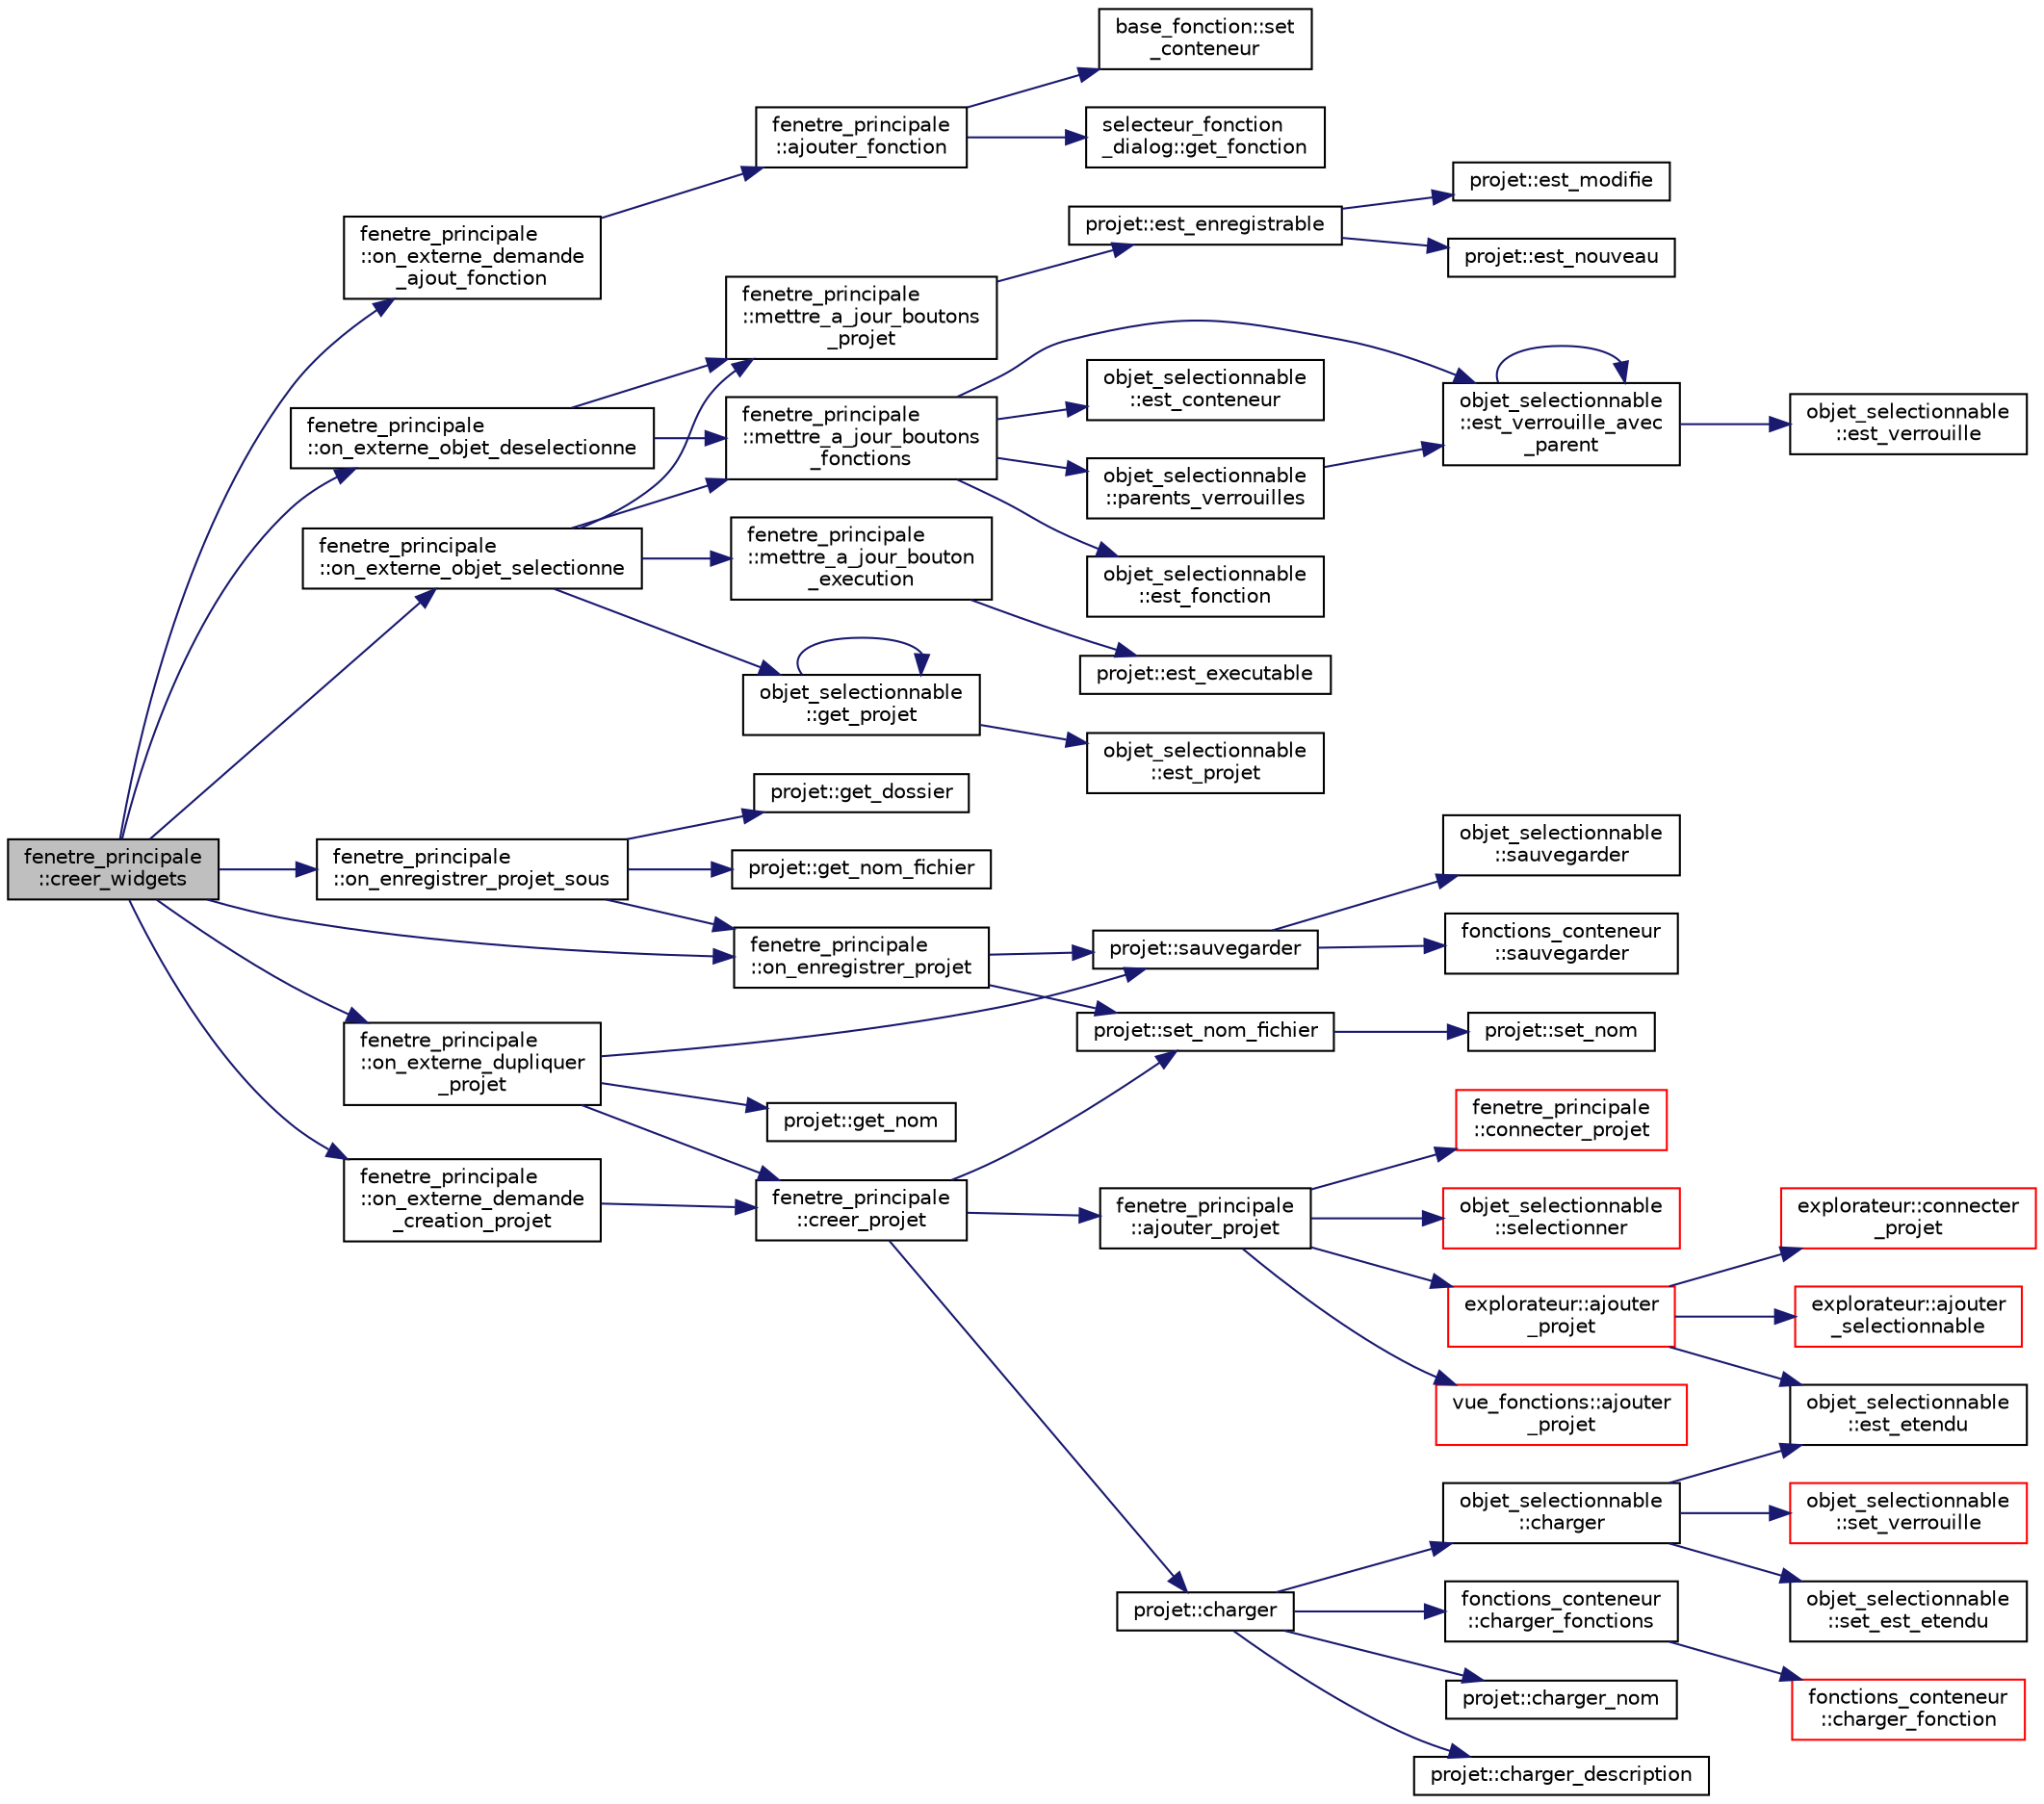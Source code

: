 digraph "fenetre_principale::creer_widgets"
{
  edge [fontname="Helvetica",fontsize="10",labelfontname="Helvetica",labelfontsize="10"];
  node [fontname="Helvetica",fontsize="10",shape=record];
  rankdir="LR";
  Node574 [label="fenetre_principale\l::creer_widgets",height=0.2,width=0.4,color="black", fillcolor="grey75", style="filled", fontcolor="black"];
  Node574 -> Node575 [color="midnightblue",fontsize="10",style="solid",fontname="Helvetica"];
  Node575 [label="fenetre_principale\l::on_externe_demande\l_ajout_fonction",height=0.2,width=0.4,color="black", fillcolor="white", style="filled",URL="$classfenetre__principale.html#afd877cacd6b210f002e5728eab9aee2b",tooltip="Fonction appelée lorsqu&#39;il y a une demande externe d&#39;ajout de fonction. "];
  Node575 -> Node576 [color="midnightblue",fontsize="10",style="solid",fontname="Helvetica"];
  Node576 [label="fenetre_principale\l::ajouter_fonction",height=0.2,width=0.4,color="black", fillcolor="white", style="filled",URL="$classfenetre__principale.html#a0257f102b5827b67ca870579e062232e",tooltip="Ajoute une fonction dans un conteneur donné. "];
  Node576 -> Node577 [color="midnightblue",fontsize="10",style="solid",fontname="Helvetica"];
  Node577 [label="selecteur_fonction\l_dialog::get_fonction",height=0.2,width=0.4,color="black", fillcolor="white", style="filled",URL="$classselecteur__fonction__dialog.html#a35a75e577db0e5ca0e9ac64b5202e176"];
  Node576 -> Node578 [color="midnightblue",fontsize="10",style="solid",fontname="Helvetica"];
  Node578 [label="base_fonction::set\l_conteneur",height=0.2,width=0.4,color="black", fillcolor="white", style="filled",URL="$classbase__fonction.html#aa487a07ab1961bfbdf04ddd3c72b4d3c",tooltip="Initialise le conteneur de la fonction. "];
  Node574 -> Node579 [color="midnightblue",fontsize="10",style="solid",fontname="Helvetica"];
  Node579 [label="fenetre_principale\l::on_externe_objet_selectionne",height=0.2,width=0.4,color="black", fillcolor="white", style="filled",URL="$classfenetre__principale.html#a863a6fdcf0a8a241b272940dfa267606",tooltip="Fonction appelée lorsqu&#39;un objet est sélectionné. "];
  Node579 -> Node580 [color="midnightblue",fontsize="10",style="solid",fontname="Helvetica"];
  Node580 [label="fenetre_principale\l::mettre_a_jour_boutons\l_fonctions",height=0.2,width=0.4,color="black", fillcolor="white", style="filled",URL="$classfenetre__principale.html#a0e4687512b180aef1eb6f75359b13cee",tooltip="Met à jour les boutons d&#39;ajout de fonctions selon un objet donné. "];
  Node580 -> Node581 [color="midnightblue",fontsize="10",style="solid",fontname="Helvetica"];
  Node581 [label="objet_selectionnable\l::est_conteneur",height=0.2,width=0.4,color="black", fillcolor="white", style="filled",URL="$classobjet__selectionnable.html#a2c6b5b342b5f3a9f48893f793f935e0f"];
  Node580 -> Node582 [color="midnightblue",fontsize="10",style="solid",fontname="Helvetica"];
  Node582 [label="objet_selectionnable\l::est_verrouille_avec\l_parent",height=0.2,width=0.4,color="black", fillcolor="white", style="filled",URL="$classobjet__selectionnable.html#a001c4584a6430689f478544ec560fb7e"];
  Node582 -> Node583 [color="midnightblue",fontsize="10",style="solid",fontname="Helvetica"];
  Node583 [label="objet_selectionnable\l::est_verrouille",height=0.2,width=0.4,color="black", fillcolor="white", style="filled",URL="$classobjet__selectionnable.html#ae9c29950b9e5b582338ac659ecc3e3d6"];
  Node582 -> Node582 [color="midnightblue",fontsize="10",style="solid",fontname="Helvetica"];
  Node580 -> Node584 [color="midnightblue",fontsize="10",style="solid",fontname="Helvetica"];
  Node584 [label="objet_selectionnable\l::est_fonction",height=0.2,width=0.4,color="black", fillcolor="white", style="filled",URL="$classobjet__selectionnable.html#a8a235fc5211fbec0347ebe2342e99fa5"];
  Node580 -> Node585 [color="midnightblue",fontsize="10",style="solid",fontname="Helvetica"];
  Node585 [label="objet_selectionnable\l::parents_verrouilles",height=0.2,width=0.4,color="black", fillcolor="white", style="filled",URL="$classobjet__selectionnable.html#ad9357af8b3471529814165378c6ce13d"];
  Node585 -> Node582 [color="midnightblue",fontsize="10",style="solid",fontname="Helvetica"];
  Node579 -> Node586 [color="midnightblue",fontsize="10",style="solid",fontname="Helvetica"];
  Node586 [label="fenetre_principale\l::mettre_a_jour_boutons\l_projet",height=0.2,width=0.4,color="black", fillcolor="white", style="filled",URL="$classfenetre__principale.html#a254e577618618631bd05597f6630fcc4",tooltip="Met à jour les boutons de la fenêtre selon un projet donné. "];
  Node586 -> Node587 [color="midnightblue",fontsize="10",style="solid",fontname="Helvetica"];
  Node587 [label="projet::est_enregistrable",height=0.2,width=0.4,color="black", fillcolor="white", style="filled",URL="$classprojet.html#af3ec26f8d89ead3d91a5f6098b83e242"];
  Node587 -> Node588 [color="midnightblue",fontsize="10",style="solid",fontname="Helvetica"];
  Node588 [label="projet::est_nouveau",height=0.2,width=0.4,color="black", fillcolor="white", style="filled",URL="$classprojet.html#a5ec26ee61a91af62a268bb85263d6a30"];
  Node587 -> Node589 [color="midnightblue",fontsize="10",style="solid",fontname="Helvetica"];
  Node589 [label="projet::est_modifie",height=0.2,width=0.4,color="black", fillcolor="white", style="filled",URL="$classprojet.html#a3ce849f59d754f05de9cf9b4ec06c46f"];
  Node579 -> Node590 [color="midnightblue",fontsize="10",style="solid",fontname="Helvetica"];
  Node590 [label="objet_selectionnable\l::get_projet",height=0.2,width=0.4,color="black", fillcolor="white", style="filled",URL="$classobjet__selectionnable.html#ab48a75e720955aebe27f720dfaa5e78e"];
  Node590 -> Node591 [color="midnightblue",fontsize="10",style="solid",fontname="Helvetica"];
  Node591 [label="objet_selectionnable\l::est_projet",height=0.2,width=0.4,color="black", fillcolor="white", style="filled",URL="$classobjet__selectionnable.html#a49ea1a29523e46f099896477a2b43eaa"];
  Node590 -> Node590 [color="midnightblue",fontsize="10",style="solid",fontname="Helvetica"];
  Node579 -> Node592 [color="midnightblue",fontsize="10",style="solid",fontname="Helvetica"];
  Node592 [label="fenetre_principale\l::mettre_a_jour_bouton\l_execution",height=0.2,width=0.4,color="black", fillcolor="white", style="filled",URL="$classfenetre__principale.html#a91384185c4d7425bb5c1d12072cabeae",tooltip="Met à jour les boutons d&#39;exécution selon un projet donné. "];
  Node592 -> Node593 [color="midnightblue",fontsize="10",style="solid",fontname="Helvetica"];
  Node593 [label="projet::est_executable",height=0.2,width=0.4,color="black", fillcolor="white", style="filled",URL="$classprojet.html#a081efee84cbb41edcdf706e19789565b"];
  Node574 -> Node594 [color="midnightblue",fontsize="10",style="solid",fontname="Helvetica"];
  Node594 [label="fenetre_principale\l::on_externe_objet_deselectionne",height=0.2,width=0.4,color="black", fillcolor="white", style="filled",URL="$classfenetre__principale.html#a4c0200e37db2f9111e43e26b9f1e04ed",tooltip="Fonction appelée lorsqu&#39;un objet est déselectionné. "];
  Node594 -> Node580 [color="midnightblue",fontsize="10",style="solid",fontname="Helvetica"];
  Node594 -> Node586 [color="midnightblue",fontsize="10",style="solid",fontname="Helvetica"];
  Node574 -> Node595 [color="midnightblue",fontsize="10",style="solid",fontname="Helvetica"];
  Node595 [label="fenetre_principale\l::on_enregistrer_projet",height=0.2,width=0.4,color="black", fillcolor="white", style="filled",URL="$classfenetre__principale.html#a31a75b71153c61bb51cc1226eed99cfa",tooltip="Enregistre un projet donné avec un nom de fichier spécifié. "];
  Node595 -> Node596 [color="midnightblue",fontsize="10",style="solid",fontname="Helvetica"];
  Node596 [label="projet::set_nom_fichier",height=0.2,width=0.4,color="black", fillcolor="white", style="filled",URL="$classprojet.html#ad8800652d03f73eaad197af702d3d133"];
  Node596 -> Node597 [color="midnightblue",fontsize="10",style="solid",fontname="Helvetica"];
  Node597 [label="projet::set_nom",height=0.2,width=0.4,color="black", fillcolor="white", style="filled",URL="$classprojet.html#a3020254e65eb57b4c36bf7990021ad2b"];
  Node595 -> Node598 [color="midnightblue",fontsize="10",style="solid",fontname="Helvetica"];
  Node598 [label="projet::sauvegarder",height=0.2,width=0.4,color="black", fillcolor="white", style="filled",URL="$classprojet.html#a83aaa7aa7215729f319047a1f74d0a31"];
  Node598 -> Node599 [color="midnightblue",fontsize="10",style="solid",fontname="Helvetica"];
  Node599 [label="objet_selectionnable\l::sauvegarder",height=0.2,width=0.4,color="black", fillcolor="white", style="filled",URL="$classobjet__selectionnable.html#af4f1e02d8ede68cfb073770ed85e4899",tooltip="Sauvegarde l&#39;objet sélectionnable dans un flux donné. "];
  Node598 -> Node600 [color="midnightblue",fontsize="10",style="solid",fontname="Helvetica"];
  Node600 [label="fonctions_conteneur\l::sauvegarder",height=0.2,width=0.4,color="black", fillcolor="white", style="filled",URL="$classfonctions__conteneur.html#a45ec80993babd844410c429794357871",tooltip="Sauvegarde le fonctions_conteneur dans un flux donné. "];
  Node574 -> Node601 [color="midnightblue",fontsize="10",style="solid",fontname="Helvetica"];
  Node601 [label="fenetre_principale\l::on_enregistrer_projet_sous",height=0.2,width=0.4,color="black", fillcolor="white", style="filled",URL="$classfenetre__principale.html#adaef8393373145bd29e7c168b518ede4",tooltip="Enregistre un projet donné sous. "];
  Node601 -> Node602 [color="midnightblue",fontsize="10",style="solid",fontname="Helvetica"];
  Node602 [label="projet::get_nom_fichier",height=0.2,width=0.4,color="black", fillcolor="white", style="filled",URL="$classprojet.html#ab67c8da12f04d10144f42b4541dcacbc"];
  Node601 -> Node603 [color="midnightblue",fontsize="10",style="solid",fontname="Helvetica"];
  Node603 [label="projet::get_dossier",height=0.2,width=0.4,color="black", fillcolor="white", style="filled",URL="$classprojet.html#a090c95e58831875cf4e81928c1d75b7e"];
  Node601 -> Node595 [color="midnightblue",fontsize="10",style="solid",fontname="Helvetica"];
  Node574 -> Node604 [color="midnightblue",fontsize="10",style="solid",fontname="Helvetica"];
  Node604 [label="fenetre_principale\l::on_externe_dupliquer\l_projet",height=0.2,width=0.4,color="black", fillcolor="white", style="filled",URL="$classfenetre__principale.html#ac32c47b48897562f6ed91dacd70593ec",tooltip="Fonction appelée lorsqu&#39;il y a une demande externe de duplication de projet. "];
  Node604 -> Node598 [color="midnightblue",fontsize="10",style="solid",fontname="Helvetica"];
  Node604 -> Node605 [color="midnightblue",fontsize="10",style="solid",fontname="Helvetica"];
  Node605 [label="projet::get_nom",height=0.2,width=0.4,color="black", fillcolor="white", style="filled",URL="$classprojet.html#aa787fbd9f79b128d3ef24d144be917ff"];
  Node604 -> Node606 [color="midnightblue",fontsize="10",style="solid",fontname="Helvetica"];
  Node606 [label="fenetre_principale\l::creer_projet",height=0.2,width=0.4,color="black", fillcolor="white", style="filled",URL="$classfenetre__principale.html#a719b7500e3608be49652e8ddd8d97af0",tooltip="Crée un projet à partir d&#39;une source xml. "];
  Node606 -> Node607 [color="midnightblue",fontsize="10",style="solid",fontname="Helvetica"];
  Node607 [label="projet::charger",height=0.2,width=0.4,color="black", fillcolor="white", style="filled",URL="$classprojet.html#a68c7ce13d982519c05ec13a7bbdff382"];
  Node607 -> Node608 [color="midnightblue",fontsize="10",style="solid",fontname="Helvetica"];
  Node608 [label="projet::charger_nom",height=0.2,width=0.4,color="black", fillcolor="white", style="filled",URL="$classprojet.html#aa86c79657eb857625d912f51eef422c8"];
  Node607 -> Node609 [color="midnightblue",fontsize="10",style="solid",fontname="Helvetica"];
  Node609 [label="projet::charger_description",height=0.2,width=0.4,color="black", fillcolor="white", style="filled",URL="$classprojet.html#a53f140621fa770b3f15366596df41a0e"];
  Node607 -> Node610 [color="midnightblue",fontsize="10",style="solid",fontname="Helvetica"];
  Node610 [label="objet_selectionnable\l::charger",height=0.2,width=0.4,color="black", fillcolor="white", style="filled",URL="$classobjet__selectionnable.html#a8f3ce3c0cf4e85da9115b7517f9e0e2d"];
  Node610 -> Node611 [color="midnightblue",fontsize="10",style="solid",fontname="Helvetica"];
  Node611 [label="objet_selectionnable\l::est_etendu",height=0.2,width=0.4,color="black", fillcolor="white", style="filled",URL="$classobjet__selectionnable.html#af1e714963d861a9895ff590531396707"];
  Node610 -> Node612 [color="midnightblue",fontsize="10",style="solid",fontname="Helvetica"];
  Node612 [label="objet_selectionnable\l::set_est_etendu",height=0.2,width=0.4,color="black", fillcolor="white", style="filled",URL="$classobjet__selectionnable.html#aafef1c588ce9d5f7956c321799986b9b"];
  Node610 -> Node613 [color="midnightblue",fontsize="10",style="solid",fontname="Helvetica"];
  Node613 [label="objet_selectionnable\l::set_verrouille",height=0.2,width=0.4,color="red", fillcolor="white", style="filled",URL="$classobjet__selectionnable.html#a5d39343f43293805a0b60e8520687d87"];
  Node607 -> Node615 [color="midnightblue",fontsize="10",style="solid",fontname="Helvetica"];
  Node615 [label="fonctions_conteneur\l::charger_fonctions",height=0.2,width=0.4,color="black", fillcolor="white", style="filled",URL="$classfonctions__conteneur.html#aeb43e1fd3929d565f33b34db7ce8c583"];
  Node615 -> Node616 [color="midnightblue",fontsize="10",style="solid",fontname="Helvetica"];
  Node616 [label="fonctions_conteneur\l::charger_fonction",height=0.2,width=0.4,color="red", fillcolor="white", style="filled",URL="$classfonctions__conteneur.html#a2e241972228c75c5550287bd0fa6501e"];
  Node606 -> Node596 [color="midnightblue",fontsize="10",style="solid",fontname="Helvetica"];
  Node606 -> Node641 [color="midnightblue",fontsize="10",style="solid",fontname="Helvetica"];
  Node641 [label="fenetre_principale\l::ajouter_projet",height=0.2,width=0.4,color="black", fillcolor="white", style="filled",URL="$classfenetre__principale.html#a36f89a276a3e7c84f23e953a1d1ed4c2",tooltip="Ajoute un nouveau projet donné. "];
  Node641 -> Node642 [color="midnightblue",fontsize="10",style="solid",fontname="Helvetica"];
  Node642 [label="explorateur::ajouter\l_projet",height=0.2,width=0.4,color="red", fillcolor="white", style="filled",URL="$classexplorateur.html#a187e3de9d541231a4e42cc18dd164c01",tooltip="Ajoute un projet dans l&#39;explorateur. "];
  Node642 -> Node643 [color="midnightblue",fontsize="10",style="solid",fontname="Helvetica"];
  Node643 [label="explorateur::ajouter\l_selectionnable",height=0.2,width=0.4,color="red", fillcolor="white", style="filled",URL="$classexplorateur.html#a887540b504bdc698ba2b8736fe0e9fdc",tooltip="Ajoute un objet sélectionnable à l&#39;explorateur. "];
  Node642 -> Node648 [color="midnightblue",fontsize="10",style="solid",fontname="Helvetica"];
  Node648 [label="explorateur::connecter\l_projet",height=0.2,width=0.4,color="red", fillcolor="white", style="filled",URL="$classexplorateur.html#a2a297d8a36310f5b657c06e13cff0b06",tooltip="Ajoute les connects pour un projet donné. "];
  Node642 -> Node611 [color="midnightblue",fontsize="10",style="solid",fontname="Helvetica"];
  Node641 -> Node673 [color="midnightblue",fontsize="10",style="solid",fontname="Helvetica"];
  Node673 [label="vue_fonctions::ajouter\l_projet",height=0.2,width=0.4,color="red", fillcolor="white", style="filled",URL="$classvue__fonctions.html#ac4069084e2d6cbc37f12f6c83519b1b0"];
  Node641 -> Node698 [color="midnightblue",fontsize="10",style="solid",fontname="Helvetica"];
  Node698 [label="fenetre_principale\l::connecter_projet",height=0.2,width=0.4,color="red", fillcolor="white", style="filled",URL="$classfenetre__principale.html#a8a3a74f711670339243baf7c08d7ca05",tooltip="Ajoute les connections pour un projet donné. "];
  Node641 -> Node708 [color="midnightblue",fontsize="10",style="solid",fontname="Helvetica"];
  Node708 [label="objet_selectionnable\l::selectionner",height=0.2,width=0.4,color="red", fillcolor="white", style="filled",URL="$classobjet__selectionnable.html#a645da22be6e3f8747086da238e788fb9"];
  Node574 -> Node709 [color="midnightblue",fontsize="10",style="solid",fontname="Helvetica"];
  Node709 [label="fenetre_principale\l::on_externe_demande\l_creation_projet",height=0.2,width=0.4,color="black", fillcolor="white", style="filled",URL="$classfenetre__principale.html#a092347c3993c0638351b0325527cd679",tooltip="Fonction appelée lorsqu&#39;il y a une demande externe de création de projet avec un texte source..."];
  Node709 -> Node606 [color="midnightblue",fontsize="10",style="solid",fontname="Helvetica"];
}
